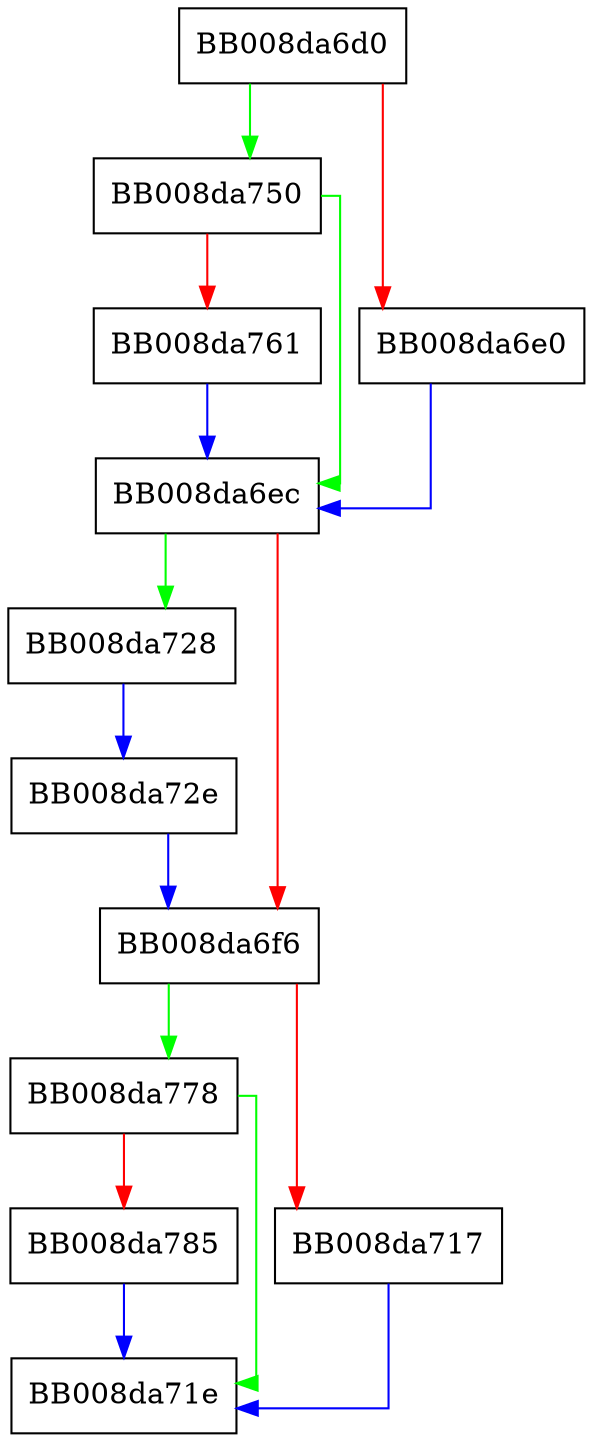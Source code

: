 digraph closelog {
  node [shape="box"];
  graph [splines=ortho];
  BB008da6d0 -> BB008da750 [color="green"];
  BB008da6d0 -> BB008da6e0 [color="red"];
  BB008da6e0 -> BB008da6ec [color="blue"];
  BB008da6ec -> BB008da728 [color="green"];
  BB008da6ec -> BB008da6f6 [color="red"];
  BB008da6f6 -> BB008da778 [color="green"];
  BB008da6f6 -> BB008da717 [color="red"];
  BB008da717 -> BB008da71e [color="blue"];
  BB008da728 -> BB008da72e [color="blue"];
  BB008da72e -> BB008da6f6 [color="blue"];
  BB008da750 -> BB008da6ec [color="green"];
  BB008da750 -> BB008da761 [color="red"];
  BB008da761 -> BB008da6ec [color="blue"];
  BB008da778 -> BB008da71e [color="green"];
  BB008da778 -> BB008da785 [color="red"];
  BB008da785 -> BB008da71e [color="blue"];
}